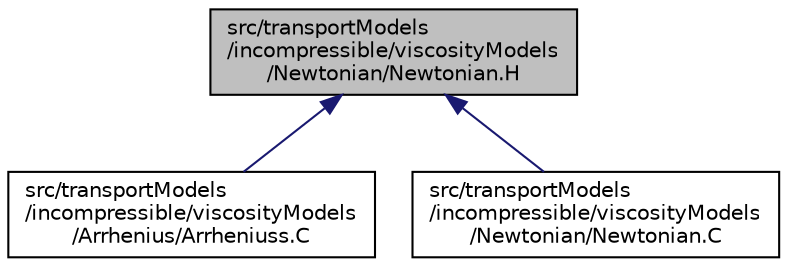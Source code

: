 digraph "src/transportModels/incompressible/viscosityModels/Newtonian/Newtonian.H"
{
  bgcolor="transparent";
  edge [fontname="Helvetica",fontsize="10",labelfontname="Helvetica",labelfontsize="10"];
  node [fontname="Helvetica",fontsize="10",shape=record];
  Node1 [label="src/transportModels\l/incompressible/viscosityModels\l/Newtonian/Newtonian.H",height=0.2,width=0.4,color="black", fillcolor="grey75", style="filled" fontcolor="black"];
  Node1 -> Node2 [dir="back",color="midnightblue",fontsize="10",style="solid",fontname="Helvetica"];
  Node2 [label="src/transportModels\l/incompressible/viscosityModels\l/Arrhenius/Arrheniuss.C",height=0.2,width=0.4,color="black",URL="$Arrheniuss_8C.html"];
  Node1 -> Node3 [dir="back",color="midnightblue",fontsize="10",style="solid",fontname="Helvetica"];
  Node3 [label="src/transportModels\l/incompressible/viscosityModels\l/Newtonian/Newtonian.C",height=0.2,width=0.4,color="black",URL="$Newtonian_8C.html"];
}
